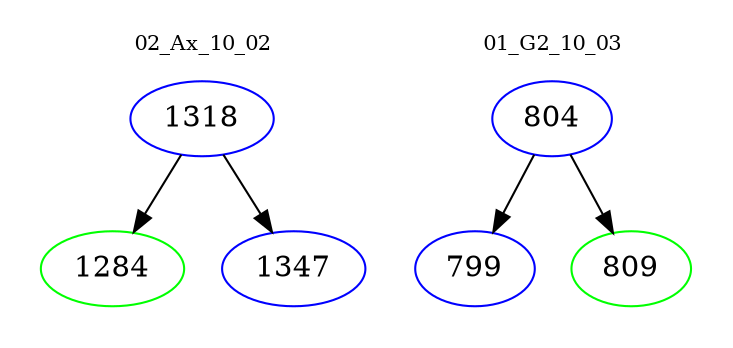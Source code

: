 digraph{
subgraph cluster_0 {
color = white
label = "02_Ax_10_02";
fontsize=10;
T0_1318 [label="1318", color="blue"]
T0_1318 -> T0_1284 [color="black"]
T0_1284 [label="1284", color="green"]
T0_1318 -> T0_1347 [color="black"]
T0_1347 [label="1347", color="blue"]
}
subgraph cluster_1 {
color = white
label = "01_G2_10_03";
fontsize=10;
T1_804 [label="804", color="blue"]
T1_804 -> T1_799 [color="black"]
T1_799 [label="799", color="blue"]
T1_804 -> T1_809 [color="black"]
T1_809 [label="809", color="green"]
}
}
